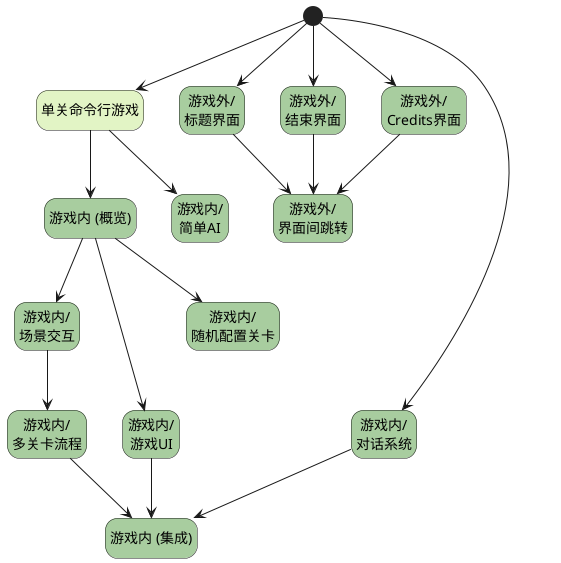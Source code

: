 ﻿@startuml
'https://plantuml.com/state-diagram
'Colors:
!$Stage1="#E2F4C5"
!$Stage2="#A8CD9F"
!$Stage3="#58A399"
!$Stage4="#496989"

skinparam DefaultFontName Sarasa Gothic SC
hide empty description

[*] --> SingleLevelCli
state "单关命令行游戏" as SingleLevelCli $Stage1

[*] --> TitlePage
[*] --> GameOverPage
[*] --> CreditsPage
state "游戏外/\n标题界面" as TitlePage $Stage2
state "游戏外/\n结束界面" as GameOverPage $Stage2
state "游戏外/\nCredits界面" as CreditsPage $Stage2
TitlePage --> InterPage
GameOverPage --> InterPage
CreditsPage --> InterPage
state "游戏外/\n界面间跳转" as InterPage $Stage2

SingleLevelCli --> Game
state "游戏内 (概览)" as Game $Stage2

Game --> Gameplay
state "游戏内/\n场景交互" as Gameplay $Stage2

Game --> GameplayUI
state "游戏内/\n游戏UI" as GameplayUI $Stage2

Game --> LevelConfig
state "游戏内/\n随机配置关卡" as LevelConfig $Stage2

Gameplay --> MultiLevel
state "游戏内/\n多关卡流程" as MultiLevel $Stage2

SingleLevelCli --> SimpleAI
state "游戏内/\n简单AI" as SimpleAI $Stage2

[*] --> Dialogs
state "游戏内/\n对话系统" as Dialogs $Stage2

MultiLevel --> GameIntegration
GameplayUI --> GameIntegration
Dialogs --> GameIntegration
state "游戏内 (集成)" as GameIntegration $Stage2

@enduml
